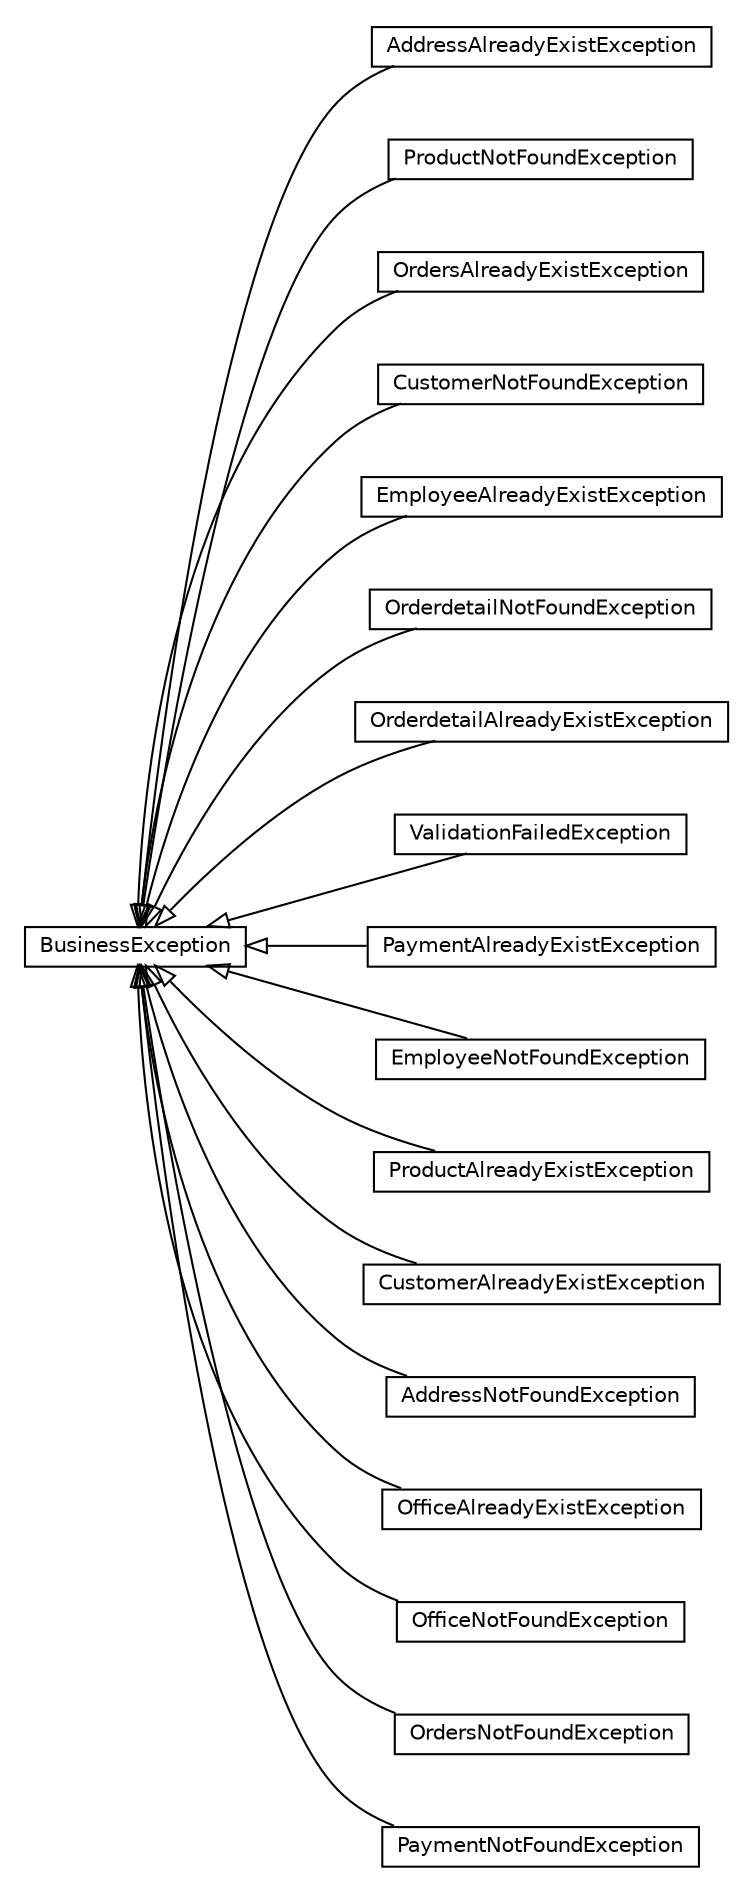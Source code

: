 #!/usr/local/bin/dot
#
# Class diagram 
# Generated by UMLGraph version 5.1 (http://www.umlgraph.org/)
#

digraph G {
	edge [fontname="Helvetica",fontsize=10,labelfontname="Helvetica",labelfontsize=10];
	node [fontname="Helvetica",fontsize=10,shape=plaintext];
	nodesep=0.25;
	ranksep=0.5;
	rankdir=LR;
	// com.inn.headstartdemo.exceptions.application.AddressAlreadyExistException
	c2834 [label=<<table title="com.inn.headstartdemo.exceptions.application.AddressAlreadyExistException" border="0" cellborder="1" cellspacing="0" cellpadding="2" port="p" href="./AddressAlreadyExistException.html">
		<tr><td><table border="0" cellspacing="0" cellpadding="1">
<tr><td align="center" balign="center"> AddressAlreadyExistException </td></tr>
		</table></td></tr>
		</table>>, fontname="Helvetica", fontcolor="black", fontsize=10.0];
	// com.inn.headstartdemo.exceptions.application.BusinessException
	c2835 [label=<<table title="com.inn.headstartdemo.exceptions.application.BusinessException" border="0" cellborder="1" cellspacing="0" cellpadding="2" port="p" href="./BusinessException.html">
		<tr><td><table border="0" cellspacing="0" cellpadding="1">
<tr><td align="center" balign="center"> BusinessException </td></tr>
		</table></td></tr>
		</table>>, fontname="Helvetica", fontcolor="black", fontsize=10.0];
	// com.inn.headstartdemo.exceptions.application.ProductNotFoundException
	c2836 [label=<<table title="com.inn.headstartdemo.exceptions.application.ProductNotFoundException" border="0" cellborder="1" cellspacing="0" cellpadding="2" port="p" href="./ProductNotFoundException.html">
		<tr><td><table border="0" cellspacing="0" cellpadding="1">
<tr><td align="center" balign="center"> ProductNotFoundException </td></tr>
		</table></td></tr>
		</table>>, fontname="Helvetica", fontcolor="black", fontsize=10.0];
	// com.inn.headstartdemo.exceptions.application.OrdersAlreadyExistException
	c2837 [label=<<table title="com.inn.headstartdemo.exceptions.application.OrdersAlreadyExistException" border="0" cellborder="1" cellspacing="0" cellpadding="2" port="p" href="./OrdersAlreadyExistException.html">
		<tr><td><table border="0" cellspacing="0" cellpadding="1">
<tr><td align="center" balign="center"> OrdersAlreadyExistException </td></tr>
		</table></td></tr>
		</table>>, fontname="Helvetica", fontcolor="black", fontsize=10.0];
	// com.inn.headstartdemo.exceptions.application.CustomerNotFoundException
	c2838 [label=<<table title="com.inn.headstartdemo.exceptions.application.CustomerNotFoundException" border="0" cellborder="1" cellspacing="0" cellpadding="2" port="p" href="./CustomerNotFoundException.html">
		<tr><td><table border="0" cellspacing="0" cellpadding="1">
<tr><td align="center" balign="center"> CustomerNotFoundException </td></tr>
		</table></td></tr>
		</table>>, fontname="Helvetica", fontcolor="black", fontsize=10.0];
	// com.inn.headstartdemo.exceptions.application.EmployeeAlreadyExistException
	c2839 [label=<<table title="com.inn.headstartdemo.exceptions.application.EmployeeAlreadyExistException" border="0" cellborder="1" cellspacing="0" cellpadding="2" port="p" href="./EmployeeAlreadyExistException.html">
		<tr><td><table border="0" cellspacing="0" cellpadding="1">
<tr><td align="center" balign="center"> EmployeeAlreadyExistException </td></tr>
		</table></td></tr>
		</table>>, fontname="Helvetica", fontcolor="black", fontsize=10.0];
	// com.inn.headstartdemo.exceptions.application.OrderdetailNotFoundException
	c2840 [label=<<table title="com.inn.headstartdemo.exceptions.application.OrderdetailNotFoundException" border="0" cellborder="1" cellspacing="0" cellpadding="2" port="p" href="./OrderdetailNotFoundException.html">
		<tr><td><table border="0" cellspacing="0" cellpadding="1">
<tr><td align="center" balign="center"> OrderdetailNotFoundException </td></tr>
		</table></td></tr>
		</table>>, fontname="Helvetica", fontcolor="black", fontsize=10.0];
	// com.inn.headstartdemo.exceptions.application.OrderdetailAlreadyExistException
	c2841 [label=<<table title="com.inn.headstartdemo.exceptions.application.OrderdetailAlreadyExistException" border="0" cellborder="1" cellspacing="0" cellpadding="2" port="p" href="./OrderdetailAlreadyExistException.html">
		<tr><td><table border="0" cellspacing="0" cellpadding="1">
<tr><td align="center" balign="center"> OrderdetailAlreadyExistException </td></tr>
		</table></td></tr>
		</table>>, fontname="Helvetica", fontcolor="black", fontsize=10.0];
	// com.inn.headstartdemo.exceptions.application.ValidationFailedException
	c2842 [label=<<table title="com.inn.headstartdemo.exceptions.application.ValidationFailedException" border="0" cellborder="1" cellspacing="0" cellpadding="2" port="p" href="./ValidationFailedException.html">
		<tr><td><table border="0" cellspacing="0" cellpadding="1">
<tr><td align="center" balign="center"> ValidationFailedException </td></tr>
		</table></td></tr>
		</table>>, fontname="Helvetica", fontcolor="black", fontsize=10.0];
	// com.inn.headstartdemo.exceptions.application.PaymentAlreadyExistException
	c2843 [label=<<table title="com.inn.headstartdemo.exceptions.application.PaymentAlreadyExistException" border="0" cellborder="1" cellspacing="0" cellpadding="2" port="p" href="./PaymentAlreadyExistException.html">
		<tr><td><table border="0" cellspacing="0" cellpadding="1">
<tr><td align="center" balign="center"> PaymentAlreadyExistException </td></tr>
		</table></td></tr>
		</table>>, fontname="Helvetica", fontcolor="black", fontsize=10.0];
	// com.inn.headstartdemo.exceptions.application.EmployeeNotFoundException
	c2844 [label=<<table title="com.inn.headstartdemo.exceptions.application.EmployeeNotFoundException" border="0" cellborder="1" cellspacing="0" cellpadding="2" port="p" href="./EmployeeNotFoundException.html">
		<tr><td><table border="0" cellspacing="0" cellpadding="1">
<tr><td align="center" balign="center"> EmployeeNotFoundException </td></tr>
		</table></td></tr>
		</table>>, fontname="Helvetica", fontcolor="black", fontsize=10.0];
	// com.inn.headstartdemo.exceptions.application.ProductAlreadyExistException
	c2845 [label=<<table title="com.inn.headstartdemo.exceptions.application.ProductAlreadyExistException" border="0" cellborder="1" cellspacing="0" cellpadding="2" port="p" href="./ProductAlreadyExistException.html">
		<tr><td><table border="0" cellspacing="0" cellpadding="1">
<tr><td align="center" balign="center"> ProductAlreadyExistException </td></tr>
		</table></td></tr>
		</table>>, fontname="Helvetica", fontcolor="black", fontsize=10.0];
	// com.inn.headstartdemo.exceptions.application.CustomerAlreadyExistException
	c2846 [label=<<table title="com.inn.headstartdemo.exceptions.application.CustomerAlreadyExistException" border="0" cellborder="1" cellspacing="0" cellpadding="2" port="p" href="./CustomerAlreadyExistException.html">
		<tr><td><table border="0" cellspacing="0" cellpadding="1">
<tr><td align="center" balign="center"> CustomerAlreadyExistException </td></tr>
		</table></td></tr>
		</table>>, fontname="Helvetica", fontcolor="black", fontsize=10.0];
	// com.inn.headstartdemo.exceptions.application.AddressNotFoundException
	c2847 [label=<<table title="com.inn.headstartdemo.exceptions.application.AddressNotFoundException" border="0" cellborder="1" cellspacing="0" cellpadding="2" port="p" href="./AddressNotFoundException.html">
		<tr><td><table border="0" cellspacing="0" cellpadding="1">
<tr><td align="center" balign="center"> AddressNotFoundException </td></tr>
		</table></td></tr>
		</table>>, fontname="Helvetica", fontcolor="black", fontsize=10.0];
	// com.inn.headstartdemo.exceptions.application.OfficeAlreadyExistException
	c2848 [label=<<table title="com.inn.headstartdemo.exceptions.application.OfficeAlreadyExistException" border="0" cellborder="1" cellspacing="0" cellpadding="2" port="p" href="./OfficeAlreadyExistException.html">
		<tr><td><table border="0" cellspacing="0" cellpadding="1">
<tr><td align="center" balign="center"> OfficeAlreadyExistException </td></tr>
		</table></td></tr>
		</table>>, fontname="Helvetica", fontcolor="black", fontsize=10.0];
	// com.inn.headstartdemo.exceptions.application.OfficeNotFoundException
	c2849 [label=<<table title="com.inn.headstartdemo.exceptions.application.OfficeNotFoundException" border="0" cellborder="1" cellspacing="0" cellpadding="2" port="p" href="./OfficeNotFoundException.html">
		<tr><td><table border="0" cellspacing="0" cellpadding="1">
<tr><td align="center" balign="center"> OfficeNotFoundException </td></tr>
		</table></td></tr>
		</table>>, fontname="Helvetica", fontcolor="black", fontsize=10.0];
	// com.inn.headstartdemo.exceptions.application.OrdersNotFoundException
	c2850 [label=<<table title="com.inn.headstartdemo.exceptions.application.OrdersNotFoundException" border="0" cellborder="1" cellspacing="0" cellpadding="2" port="p" href="./OrdersNotFoundException.html">
		<tr><td><table border="0" cellspacing="0" cellpadding="1">
<tr><td align="center" balign="center"> OrdersNotFoundException </td></tr>
		</table></td></tr>
		</table>>, fontname="Helvetica", fontcolor="black", fontsize=10.0];
	// com.inn.headstartdemo.exceptions.application.PaymentNotFoundException
	c2851 [label=<<table title="com.inn.headstartdemo.exceptions.application.PaymentNotFoundException" border="0" cellborder="1" cellspacing="0" cellpadding="2" port="p" href="./PaymentNotFoundException.html">
		<tr><td><table border="0" cellspacing="0" cellpadding="1">
<tr><td align="center" balign="center"> PaymentNotFoundException </td></tr>
		</table></td></tr>
		</table>>, fontname="Helvetica", fontcolor="black", fontsize=10.0];
	//com.inn.headstartdemo.exceptions.application.AddressAlreadyExistException extends com.inn.headstartdemo.exceptions.application.BusinessException
	c2835:p -> c2834:p [dir=back,arrowtail=empty];
	//com.inn.headstartdemo.exceptions.application.ProductNotFoundException extends com.inn.headstartdemo.exceptions.application.BusinessException
	c2835:p -> c2836:p [dir=back,arrowtail=empty];
	//com.inn.headstartdemo.exceptions.application.OrdersAlreadyExistException extends com.inn.headstartdemo.exceptions.application.BusinessException
	c2835:p -> c2837:p [dir=back,arrowtail=empty];
	//com.inn.headstartdemo.exceptions.application.CustomerNotFoundException extends com.inn.headstartdemo.exceptions.application.BusinessException
	c2835:p -> c2838:p [dir=back,arrowtail=empty];
	//com.inn.headstartdemo.exceptions.application.EmployeeAlreadyExistException extends com.inn.headstartdemo.exceptions.application.BusinessException
	c2835:p -> c2839:p [dir=back,arrowtail=empty];
	//com.inn.headstartdemo.exceptions.application.OrderdetailNotFoundException extends com.inn.headstartdemo.exceptions.application.BusinessException
	c2835:p -> c2840:p [dir=back,arrowtail=empty];
	//com.inn.headstartdemo.exceptions.application.OrderdetailAlreadyExistException extends com.inn.headstartdemo.exceptions.application.BusinessException
	c2835:p -> c2841:p [dir=back,arrowtail=empty];
	//com.inn.headstartdemo.exceptions.application.ValidationFailedException extends com.inn.headstartdemo.exceptions.application.BusinessException
	c2835:p -> c2842:p [dir=back,arrowtail=empty];
	//com.inn.headstartdemo.exceptions.application.PaymentAlreadyExistException extends com.inn.headstartdemo.exceptions.application.BusinessException
	c2835:p -> c2843:p [dir=back,arrowtail=empty];
	//com.inn.headstartdemo.exceptions.application.EmployeeNotFoundException extends com.inn.headstartdemo.exceptions.application.BusinessException
	c2835:p -> c2844:p [dir=back,arrowtail=empty];
	//com.inn.headstartdemo.exceptions.application.ProductAlreadyExistException extends com.inn.headstartdemo.exceptions.application.BusinessException
	c2835:p -> c2845:p [dir=back,arrowtail=empty];
	//com.inn.headstartdemo.exceptions.application.CustomerAlreadyExistException extends com.inn.headstartdemo.exceptions.application.BusinessException
	c2835:p -> c2846:p [dir=back,arrowtail=empty];
	//com.inn.headstartdemo.exceptions.application.AddressNotFoundException extends com.inn.headstartdemo.exceptions.application.BusinessException
	c2835:p -> c2847:p [dir=back,arrowtail=empty];
	//com.inn.headstartdemo.exceptions.application.OfficeAlreadyExistException extends com.inn.headstartdemo.exceptions.application.BusinessException
	c2835:p -> c2848:p [dir=back,arrowtail=empty];
	//com.inn.headstartdemo.exceptions.application.OfficeNotFoundException extends com.inn.headstartdemo.exceptions.application.BusinessException
	c2835:p -> c2849:p [dir=back,arrowtail=empty];
	//com.inn.headstartdemo.exceptions.application.OrdersNotFoundException extends com.inn.headstartdemo.exceptions.application.BusinessException
	c2835:p -> c2850:p [dir=back,arrowtail=empty];
	//com.inn.headstartdemo.exceptions.application.PaymentNotFoundException extends com.inn.headstartdemo.exceptions.application.BusinessException
	c2835:p -> c2851:p [dir=back,arrowtail=empty];
}


